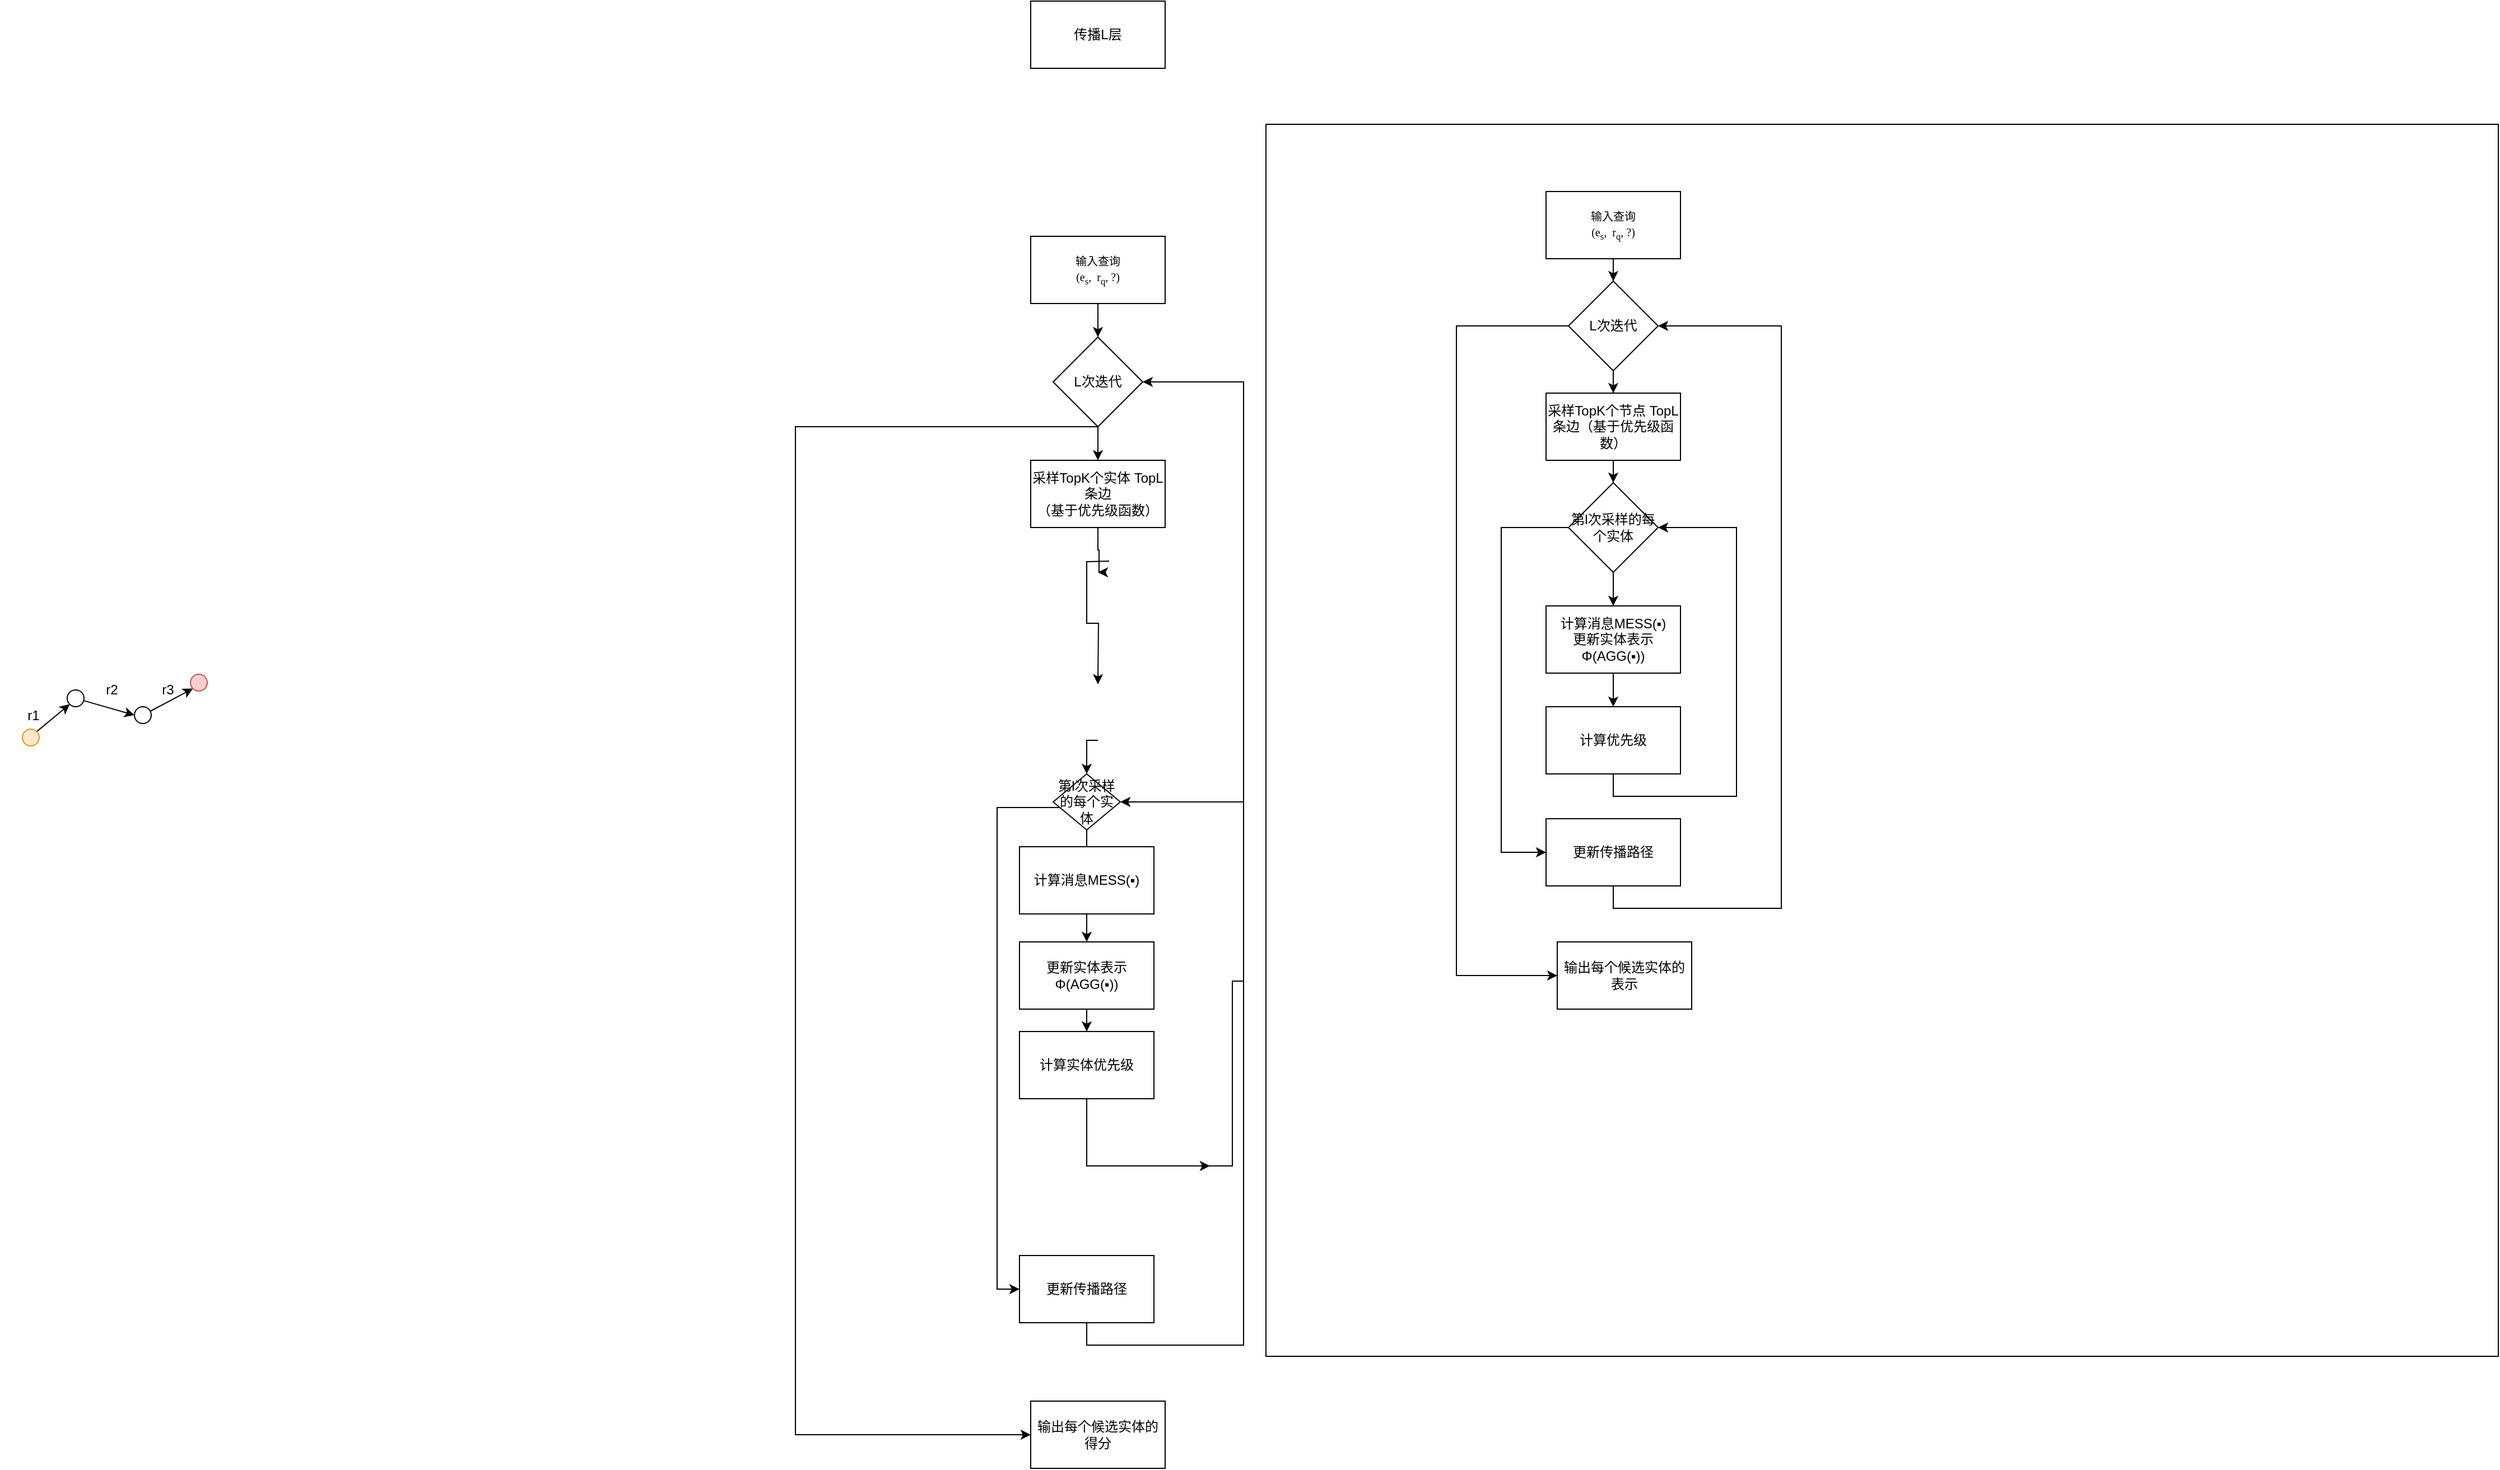<mxfile version="24.3.1" type="github">
  <diagram name="第 1 页" id="x_fu7FgInf9ywydpPFhU">
    <mxGraphModel dx="1884" dy="1920" grid="1" gridSize="10" guides="1" tooltips="1" connect="1" arrows="1" fold="1" page="1" pageScale="1" pageWidth="827" pageHeight="1169" math="1" shadow="0">
      <root>
        <mxCell id="0" />
        <mxCell id="1" parent="0" />
        <mxCell id="GDzIt_1PXqLzb1hn-czc-51" value="" style="whiteSpace=wrap;html=1;aspect=fixed;" vertex="1" parent="1">
          <mxGeometry x="350" y="-60" width="1100" height="1100" as="geometry" />
        </mxCell>
        <mxCell id="GDzIt_1PXqLzb1hn-czc-24" style="edgeStyle=orthogonalEdgeStyle;rounded=0;orthogonalLoop=1;jettySize=auto;html=1;entryX=0.5;entryY=0;entryDx=0;entryDy=0;" edge="1" parent="1" source="GDzIt_1PXqLzb1hn-czc-1" target="GDzIt_1PXqLzb1hn-czc-19">
          <mxGeometry relative="1" as="geometry" />
        </mxCell>
        <mxCell id="GDzIt_1PXqLzb1hn-czc-1" value="&lt;font style=&quot;font-size: 10px;&quot;&gt;输入查询&lt;/font&gt;&lt;div&gt;&lt;font style=&quot;font-size: 10px;&quot;&gt;&lt;span style=&quot;font-family: &amp;quot;Cambria Math&amp;quot;;&quot;&gt;(&lt;/span&gt;&lt;span style=&quot;font-family: &amp;quot;Cambria Math&amp;quot;;&quot;&gt;e&lt;sub&gt;s&lt;/sub&gt;,&amp;nbsp; r&lt;sub&gt;q&lt;/sub&gt;,&amp;nbsp;?)&lt;/span&gt;&lt;/font&gt;&lt;/div&gt;" style="rounded=0;whiteSpace=wrap;html=1;" vertex="1" parent="1">
          <mxGeometry x="140" y="40" width="120" height="60" as="geometry" />
        </mxCell>
        <mxCell id="GDzIt_1PXqLzb1hn-czc-2" value="传播L层" style="rounded=0;whiteSpace=wrap;html=1;" vertex="1" parent="1">
          <mxGeometry x="140" y="-170" width="120" height="60" as="geometry" />
        </mxCell>
        <mxCell id="GDzIt_1PXqLzb1hn-czc-26" style="edgeStyle=orthogonalEdgeStyle;rounded=0;orthogonalLoop=1;jettySize=auto;html=1;" edge="1" parent="1" source="GDzIt_1PXqLzb1hn-czc-3">
          <mxGeometry relative="1" as="geometry">
            <mxPoint x="200" y="340" as="targetPoint" />
            <Array as="points">
              <mxPoint x="200" y="320" />
              <mxPoint x="201" y="340" />
            </Array>
          </mxGeometry>
        </mxCell>
        <mxCell id="GDzIt_1PXqLzb1hn-czc-3" value="采样TopK个实体 TopL条边&lt;div&gt;（基于优先级函数）&lt;/div&gt;" style="rounded=0;whiteSpace=wrap;html=1;" vertex="1" parent="1">
          <mxGeometry x="140" y="240" width="120" height="60" as="geometry" />
        </mxCell>
        <mxCell id="GDzIt_1PXqLzb1hn-czc-27" style="edgeStyle=orthogonalEdgeStyle;rounded=0;orthogonalLoop=1;jettySize=auto;html=1;" edge="1" parent="1">
          <mxGeometry relative="1" as="geometry">
            <mxPoint x="210" y="330" as="sourcePoint" />
            <mxPoint x="200" y="440" as="targetPoint" />
          </mxGeometry>
        </mxCell>
        <mxCell id="GDzIt_1PXqLzb1hn-czc-28" style="edgeStyle=orthogonalEdgeStyle;rounded=0;orthogonalLoop=1;jettySize=auto;html=1;entryX=0.5;entryY=0;entryDx=0;entryDy=0;" edge="1" parent="1" target="GDzIt_1PXqLzb1hn-czc-11">
          <mxGeometry relative="1" as="geometry">
            <mxPoint x="200" y="490.0" as="sourcePoint" />
          </mxGeometry>
        </mxCell>
        <mxCell id="GDzIt_1PXqLzb1hn-czc-14" style="edgeStyle=orthogonalEdgeStyle;rounded=0;orthogonalLoop=1;jettySize=auto;html=1;entryX=0.5;entryY=0;entryDx=0;entryDy=0;" edge="1" parent="1" source="GDzIt_1PXqLzb1hn-czc-6" target="GDzIt_1PXqLzb1hn-czc-10">
          <mxGeometry relative="1" as="geometry" />
        </mxCell>
        <mxCell id="GDzIt_1PXqLzb1hn-czc-6" value="更新实体表示Φ(AGG(▪))" style="rounded=0;whiteSpace=wrap;html=1;" vertex="1" parent="1">
          <mxGeometry x="130" y="670" width="120" height="60" as="geometry" />
        </mxCell>
        <mxCell id="GDzIt_1PXqLzb1hn-czc-17" style="edgeStyle=orthogonalEdgeStyle;rounded=0;orthogonalLoop=1;jettySize=auto;html=1;entryX=1;entryY=0.5;entryDx=0;entryDy=0;" edge="1" parent="1" target="GDzIt_1PXqLzb1hn-czc-11">
          <mxGeometry relative="1" as="geometry">
            <mxPoint x="260" y="870" as="sourcePoint" />
            <Array as="points">
              <mxPoint x="320" y="870" />
              <mxPoint x="320" y="705" />
              <mxPoint x="330" y="705" />
              <mxPoint x="330" y="545" />
            </Array>
          </mxGeometry>
        </mxCell>
        <mxCell id="GDzIt_1PXqLzb1hn-czc-21" style="edgeStyle=orthogonalEdgeStyle;rounded=0;orthogonalLoop=1;jettySize=auto;html=1;exitX=0.5;exitY=1;exitDx=0;exitDy=0;entryX=1;entryY=0.5;entryDx=0;entryDy=0;" edge="1" parent="1" source="GDzIt_1PXqLzb1hn-czc-8" target="GDzIt_1PXqLzb1hn-czc-19">
          <mxGeometry relative="1" as="geometry">
            <Array as="points">
              <mxPoint x="190" y="1030" />
              <mxPoint x="330" y="1030" />
              <mxPoint x="330" y="170" />
            </Array>
          </mxGeometry>
        </mxCell>
        <mxCell id="GDzIt_1PXqLzb1hn-czc-8" value="更新传播路径" style="rounded=0;whiteSpace=wrap;html=1;" vertex="1" parent="1">
          <mxGeometry x="130" y="950" width="120" height="60" as="geometry" />
        </mxCell>
        <mxCell id="GDzIt_1PXqLzb1hn-czc-16" style="edgeStyle=orthogonalEdgeStyle;rounded=0;orthogonalLoop=1;jettySize=auto;html=1;" edge="1" parent="1" source="GDzIt_1PXqLzb1hn-czc-10">
          <mxGeometry relative="1" as="geometry">
            <mxPoint x="300" y="870" as="targetPoint" />
            <Array as="points">
              <mxPoint x="190" y="870" />
              <mxPoint x="200" y="870" />
            </Array>
          </mxGeometry>
        </mxCell>
        <mxCell id="GDzIt_1PXqLzb1hn-czc-10" value="计算实体优先级" style="rounded=0;whiteSpace=wrap;html=1;" vertex="1" parent="1">
          <mxGeometry x="130" y="750" width="120" height="60" as="geometry" />
        </mxCell>
        <mxCell id="GDzIt_1PXqLzb1hn-czc-13" style="edgeStyle=orthogonalEdgeStyle;rounded=0;orthogonalLoop=1;jettySize=auto;html=1;entryX=0.5;entryY=0;entryDx=0;entryDy=0;" edge="1" parent="1" source="GDzIt_1PXqLzb1hn-czc-11" target="GDzIt_1PXqLzb1hn-czc-6">
          <mxGeometry relative="1" as="geometry" />
        </mxCell>
        <mxCell id="GDzIt_1PXqLzb1hn-czc-18" style="edgeStyle=orthogonalEdgeStyle;rounded=0;orthogonalLoop=1;jettySize=auto;html=1;entryX=0;entryY=0.5;entryDx=0;entryDy=0;" edge="1" parent="1" source="GDzIt_1PXqLzb1hn-czc-11" target="GDzIt_1PXqLzb1hn-czc-8">
          <mxGeometry relative="1" as="geometry">
            <Array as="points">
              <mxPoint x="110" y="550" />
              <mxPoint x="110" y="980" />
            </Array>
          </mxGeometry>
        </mxCell>
        <mxCell id="GDzIt_1PXqLzb1hn-czc-11" value="第l次采样的每个实体" style="rhombus;whiteSpace=wrap;html=1;" vertex="1" parent="1">
          <mxGeometry x="160" y="520" width="60" height="50" as="geometry" />
        </mxCell>
        <mxCell id="GDzIt_1PXqLzb1hn-czc-22" style="edgeStyle=orthogonalEdgeStyle;rounded=0;orthogonalLoop=1;jettySize=auto;html=1;entryX=0;entryY=0.5;entryDx=0;entryDy=0;" edge="1" parent="1" source="GDzIt_1PXqLzb1hn-czc-19" target="GDzIt_1PXqLzb1hn-czc-23">
          <mxGeometry relative="1" as="geometry">
            <mxPoint x="130" y="1080" as="targetPoint" />
            <Array as="points">
              <mxPoint x="-70" y="210" />
              <mxPoint x="-70" y="1110" />
            </Array>
          </mxGeometry>
        </mxCell>
        <mxCell id="GDzIt_1PXqLzb1hn-czc-25" style="edgeStyle=orthogonalEdgeStyle;rounded=0;orthogonalLoop=1;jettySize=auto;html=1;entryX=0.5;entryY=0;entryDx=0;entryDy=0;" edge="1" parent="1" source="GDzIt_1PXqLzb1hn-czc-19" target="GDzIt_1PXqLzb1hn-czc-3">
          <mxGeometry relative="1" as="geometry" />
        </mxCell>
        <mxCell id="GDzIt_1PXqLzb1hn-czc-19" value="L次迭代" style="rhombus;whiteSpace=wrap;html=1;" vertex="1" parent="1">
          <mxGeometry x="160" y="130" width="80" height="80" as="geometry" />
        </mxCell>
        <mxCell id="GDzIt_1PXqLzb1hn-czc-23" value="输出每个候选实体的得分" style="rounded=0;whiteSpace=wrap;html=1;" vertex="1" parent="1">
          <mxGeometry x="140" y="1080" width="120" height="60" as="geometry" />
        </mxCell>
        <mxCell id="GDzIt_1PXqLzb1hn-czc-29" value="计算消息MESS(▪)" style="rounded=0;whiteSpace=wrap;html=1;" vertex="1" parent="1">
          <mxGeometry x="130" y="585" width="120" height="60" as="geometry" />
        </mxCell>
        <mxCell id="GDzIt_1PXqLzb1hn-czc-49" style="edgeStyle=orthogonalEdgeStyle;rounded=0;orthogonalLoop=1;jettySize=auto;html=1;entryX=0.5;entryY=0;entryDx=0;entryDy=0;" edge="1" parent="1" source="GDzIt_1PXqLzb1hn-czc-30" target="GDzIt_1PXqLzb1hn-czc-32">
          <mxGeometry relative="1" as="geometry" />
        </mxCell>
        <mxCell id="GDzIt_1PXqLzb1hn-czc-30" value="&lt;font style=&quot;font-size: 10px;&quot;&gt;输入查询&lt;/font&gt;&lt;div&gt;&lt;font style=&quot;font-size: 10px;&quot;&gt;&lt;span style=&quot;font-family: &amp;quot;Cambria Math&amp;quot;;&quot;&gt;(&lt;/span&gt;&lt;span style=&quot;font-family: &amp;quot;Cambria Math&amp;quot;;&quot;&gt;e&lt;sub&gt;s&lt;/sub&gt;,&amp;nbsp; r&lt;sub&gt;q&lt;/sub&gt;,&amp;nbsp;?)&lt;/span&gt;&lt;/font&gt;&lt;/div&gt;" style="rounded=0;whiteSpace=wrap;html=1;" vertex="1" parent="1">
          <mxGeometry x="600" width="120" height="60" as="geometry" />
        </mxCell>
        <mxCell id="GDzIt_1PXqLzb1hn-czc-46" style="edgeStyle=orthogonalEdgeStyle;rounded=0;orthogonalLoop=1;jettySize=auto;html=1;entryX=0.5;entryY=0;entryDx=0;entryDy=0;" edge="1" parent="1" source="GDzIt_1PXqLzb1hn-czc-32" target="GDzIt_1PXqLzb1hn-czc-33">
          <mxGeometry relative="1" as="geometry" />
        </mxCell>
        <mxCell id="GDzIt_1PXqLzb1hn-czc-47" style="edgeStyle=orthogonalEdgeStyle;rounded=0;orthogonalLoop=1;jettySize=auto;html=1;entryX=0;entryY=0.5;entryDx=0;entryDy=0;exitX=0;exitY=0.5;exitDx=0;exitDy=0;fillColor=#ffe6cc;strokeColor=#000000;" edge="1" parent="1" source="GDzIt_1PXqLzb1hn-czc-32" target="GDzIt_1PXqLzb1hn-czc-48">
          <mxGeometry relative="1" as="geometry">
            <mxPoint x="470" y="910" as="targetPoint" />
            <mxPoint x="520" y="175.0" as="sourcePoint" />
            <Array as="points">
              <mxPoint x="520" y="120" />
              <mxPoint x="520" y="700" />
            </Array>
          </mxGeometry>
        </mxCell>
        <mxCell id="GDzIt_1PXqLzb1hn-czc-32" value="L次迭代" style="rhombus;whiteSpace=wrap;html=1;" vertex="1" parent="1">
          <mxGeometry x="620" y="80" width="80" height="80" as="geometry" />
        </mxCell>
        <mxCell id="GDzIt_1PXqLzb1hn-czc-44" style="edgeStyle=orthogonalEdgeStyle;rounded=0;orthogonalLoop=1;jettySize=auto;html=1;" edge="1" parent="1" source="GDzIt_1PXqLzb1hn-czc-33" target="GDzIt_1PXqLzb1hn-czc-34">
          <mxGeometry relative="1" as="geometry" />
        </mxCell>
        <mxCell id="GDzIt_1PXqLzb1hn-czc-33" value="采样TopK个节点 TopL条边（基于优先级函数）" style="rounded=0;whiteSpace=wrap;html=1;" vertex="1" parent="1">
          <mxGeometry x="600" y="180" width="120" height="60" as="geometry" />
        </mxCell>
        <mxCell id="GDzIt_1PXqLzb1hn-czc-45" style="edgeStyle=orthogonalEdgeStyle;rounded=0;orthogonalLoop=1;jettySize=auto;html=1;entryX=0.5;entryY=0;entryDx=0;entryDy=0;" edge="1" parent="1" source="GDzIt_1PXqLzb1hn-czc-34" target="GDzIt_1PXqLzb1hn-czc-35">
          <mxGeometry relative="1" as="geometry" />
        </mxCell>
        <mxCell id="GDzIt_1PXqLzb1hn-czc-34" value="第l次采样的每个实体" style="rhombus;whiteSpace=wrap;html=1;" vertex="1" parent="1">
          <mxGeometry x="620" y="260" width="80" height="80" as="geometry" />
        </mxCell>
        <mxCell id="GDzIt_1PXqLzb1hn-czc-40" style="edgeStyle=orthogonalEdgeStyle;rounded=0;orthogonalLoop=1;jettySize=auto;html=1;entryX=0;entryY=0.5;entryDx=0;entryDy=0;exitX=0;exitY=0.5;exitDx=0;exitDy=0;" edge="1" parent="1" source="GDzIt_1PXqLzb1hn-czc-34" target="GDzIt_1PXqLzb1hn-czc-39">
          <mxGeometry relative="1" as="geometry">
            <mxPoint x="600" y="650" as="targetPoint" />
            <mxPoint x="610" y="250" as="sourcePoint" />
            <Array as="points">
              <mxPoint x="560" y="300" />
              <mxPoint x="560" y="590" />
            </Array>
          </mxGeometry>
        </mxCell>
        <mxCell id="GDzIt_1PXqLzb1hn-czc-41" style="edgeStyle=orthogonalEdgeStyle;rounded=0;orthogonalLoop=1;jettySize=auto;html=1;entryX=0.5;entryY=0;entryDx=0;entryDy=0;" edge="1" parent="1" source="GDzIt_1PXqLzb1hn-czc-35">
          <mxGeometry relative="1" as="geometry">
            <mxPoint x="660" y="460" as="targetPoint" />
          </mxGeometry>
        </mxCell>
        <mxCell id="GDzIt_1PXqLzb1hn-czc-35" value="计算消息MESS(▪)&lt;div&gt;更新实体表示Φ(AGG(▪))&lt;br&gt;&lt;/div&gt;" style="rounded=0;whiteSpace=wrap;html=1;" vertex="1" parent="1">
          <mxGeometry x="600" y="370" width="120" height="60" as="geometry" />
        </mxCell>
        <mxCell id="GDzIt_1PXqLzb1hn-czc-38" style="edgeStyle=orthogonalEdgeStyle;rounded=0;orthogonalLoop=1;jettySize=auto;html=1;entryX=1;entryY=0.5;entryDx=0;entryDy=0;" edge="1" parent="1" source="GDzIt_1PXqLzb1hn-czc-37" target="GDzIt_1PXqLzb1hn-czc-34">
          <mxGeometry relative="1" as="geometry">
            <Array as="points">
              <mxPoint x="660" y="540" />
              <mxPoint x="770" y="540" />
              <mxPoint x="770" y="300" />
            </Array>
          </mxGeometry>
        </mxCell>
        <mxCell id="GDzIt_1PXqLzb1hn-czc-37" value="计算优先级" style="rounded=0;whiteSpace=wrap;html=1;" vertex="1" parent="1">
          <mxGeometry x="600" y="460" width="120" height="60" as="geometry" />
        </mxCell>
        <mxCell id="GDzIt_1PXqLzb1hn-czc-50" style="edgeStyle=orthogonalEdgeStyle;rounded=0;orthogonalLoop=1;jettySize=auto;html=1;entryX=1;entryY=0.5;entryDx=0;entryDy=0;exitX=0.5;exitY=1;exitDx=0;exitDy=0;" edge="1" parent="1" source="GDzIt_1PXqLzb1hn-czc-39" target="GDzIt_1PXqLzb1hn-czc-32">
          <mxGeometry relative="1" as="geometry">
            <mxPoint x="650" y="880" as="sourcePoint" />
            <mxPoint x="690" y="180.0" as="targetPoint" />
            <Array as="points">
              <mxPoint x="660" y="640" />
              <mxPoint x="810" y="640" />
              <mxPoint x="810" y="120" />
            </Array>
          </mxGeometry>
        </mxCell>
        <mxCell id="GDzIt_1PXqLzb1hn-czc-39" value="更新传播路径" style="rounded=0;whiteSpace=wrap;html=1;" vertex="1" parent="1">
          <mxGeometry x="600" y="560" width="120" height="60" as="geometry" />
        </mxCell>
        <mxCell id="GDzIt_1PXqLzb1hn-czc-48" value="输出每个候选实体的表示" style="rounded=0;whiteSpace=wrap;html=1;" vertex="1" parent="1">
          <mxGeometry x="610" y="670" width="120" height="60" as="geometry" />
        </mxCell>
        <mxCell id="GDzIt_1PXqLzb1hn-czc-57" style="rounded=0;orthogonalLoop=1;jettySize=auto;html=1;exitX=1;exitY=0;exitDx=0;exitDy=0;entryX=0;entryY=1;entryDx=0;entryDy=0;" edge="1" parent="1" source="GDzIt_1PXqLzb1hn-czc-52" target="GDzIt_1PXqLzb1hn-czc-53">
          <mxGeometry relative="1" as="geometry" />
        </mxCell>
        <mxCell id="GDzIt_1PXqLzb1hn-czc-52" value="" style="ellipse;whiteSpace=wrap;html=1;aspect=fixed;fillColor=#ffe6cc;strokeColor=#d79b00;" vertex="1" parent="1">
          <mxGeometry x="-760" y="480" width="15" height="15" as="geometry" />
        </mxCell>
        <mxCell id="GDzIt_1PXqLzb1hn-czc-58" style="rounded=0;orthogonalLoop=1;jettySize=auto;html=1;entryX=0;entryY=0.5;entryDx=0;entryDy=0;" edge="1" parent="1" source="GDzIt_1PXqLzb1hn-czc-53" target="GDzIt_1PXqLzb1hn-czc-54">
          <mxGeometry relative="1" as="geometry" />
        </mxCell>
        <mxCell id="GDzIt_1PXqLzb1hn-czc-53" value="" style="ellipse;whiteSpace=wrap;html=1;aspect=fixed;" vertex="1" parent="1">
          <mxGeometry x="-720" y="445" width="15" height="15" as="geometry" />
        </mxCell>
        <mxCell id="GDzIt_1PXqLzb1hn-czc-59" style="rounded=0;orthogonalLoop=1;jettySize=auto;html=1;entryX=0;entryY=1;entryDx=0;entryDy=0;" edge="1" parent="1" source="GDzIt_1PXqLzb1hn-czc-54" target="GDzIt_1PXqLzb1hn-czc-56">
          <mxGeometry relative="1" as="geometry" />
        </mxCell>
        <mxCell id="GDzIt_1PXqLzb1hn-czc-54" value="" style="ellipse;whiteSpace=wrap;html=1;aspect=fixed;" vertex="1" parent="1">
          <mxGeometry x="-660" y="460" width="15" height="15" as="geometry" />
        </mxCell>
        <mxCell id="GDzIt_1PXqLzb1hn-czc-56" value="" style="ellipse;whiteSpace=wrap;html=1;aspect=fixed;fillColor=#f8cecc;strokeColor=#b85450;" vertex="1" parent="1">
          <mxGeometry x="-610" y="431" width="15" height="15" as="geometry" />
        </mxCell>
        <mxCell id="GDzIt_1PXqLzb1hn-czc-60" value="r1" style="text;html=1;align=center;verticalAlign=middle;whiteSpace=wrap;rounded=0;" vertex="1" parent="1">
          <mxGeometry x="-780" y="453" width="60" height="30" as="geometry" />
        </mxCell>
        <mxCell id="GDzIt_1PXqLzb1hn-czc-61" value="r2" style="text;html=1;align=center;verticalAlign=middle;whiteSpace=wrap;rounded=0;" vertex="1" parent="1">
          <mxGeometry x="-710" y="430" width="60" height="30" as="geometry" />
        </mxCell>
        <mxCell id="GDzIt_1PXqLzb1hn-czc-62" value="r3" style="text;html=1;align=center;verticalAlign=middle;whiteSpace=wrap;rounded=0;" vertex="1" parent="1">
          <mxGeometry x="-660" y="430" width="60" height="30" as="geometry" />
        </mxCell>
      </root>
    </mxGraphModel>
  </diagram>
</mxfile>
